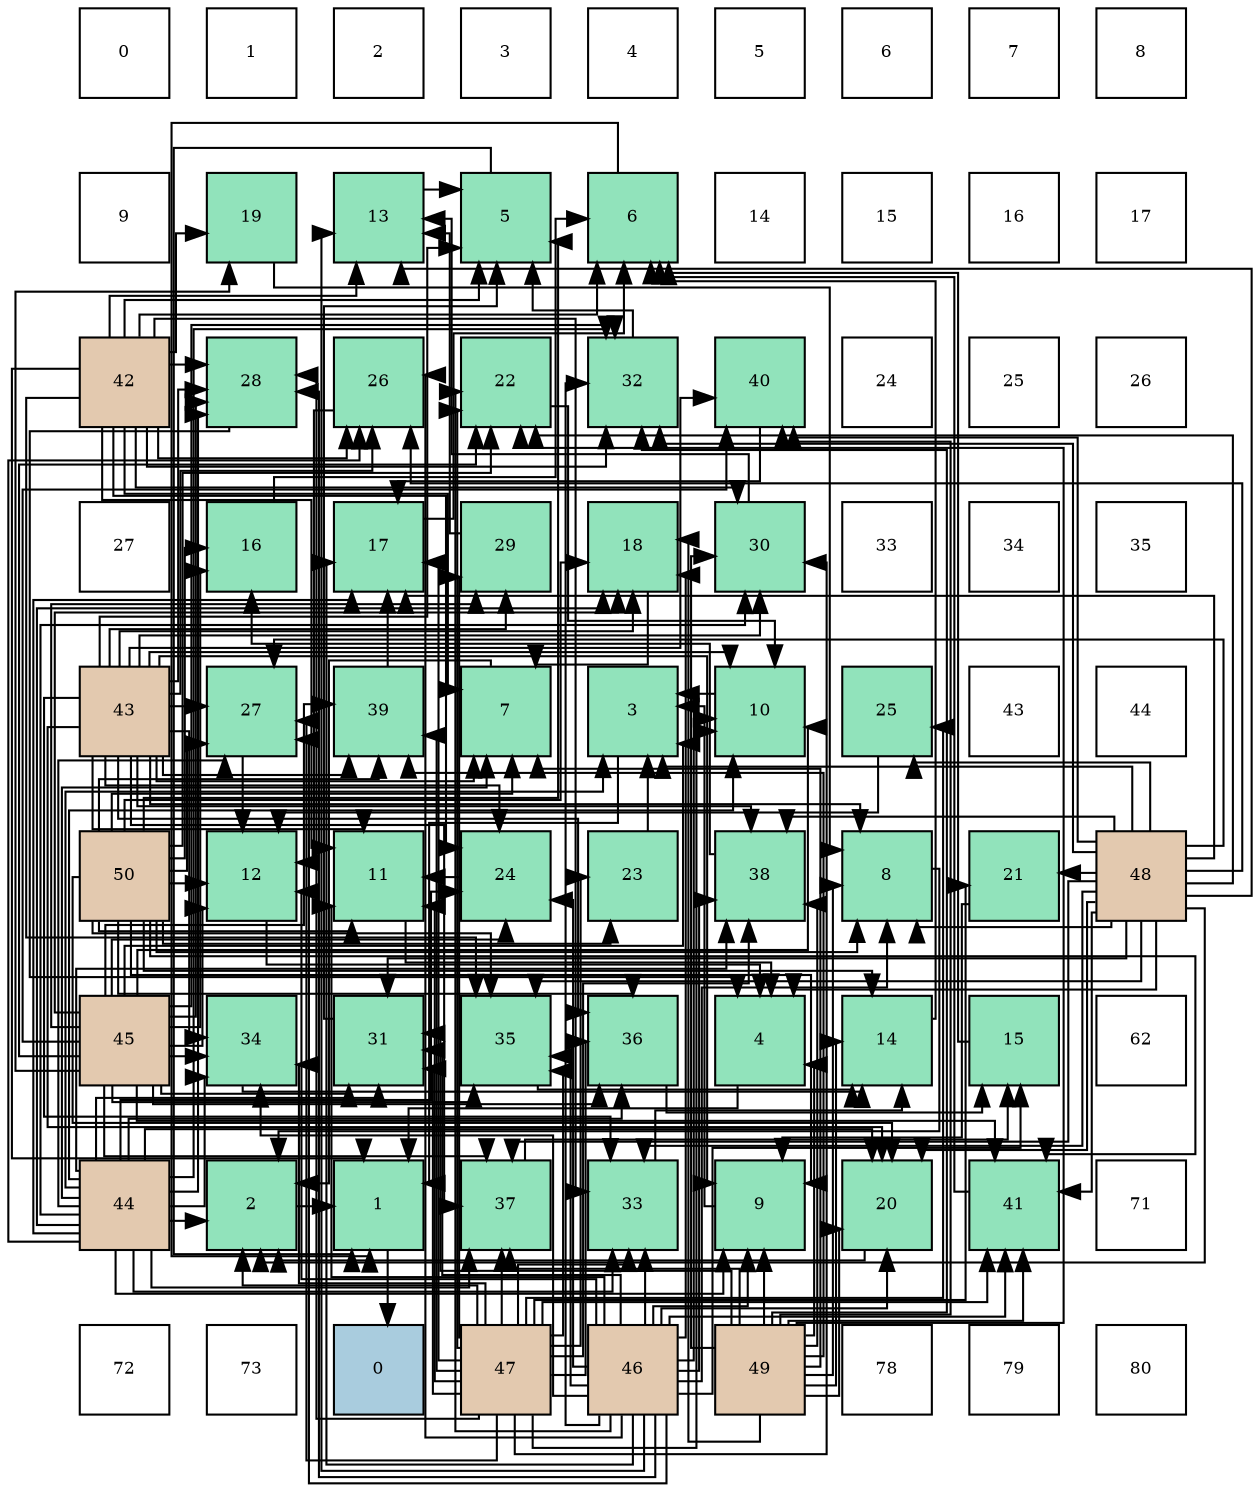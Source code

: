 digraph layout{
 rankdir=TB;
 splines=ortho;
 node [style=filled shape=square fixedsize=true width=0.6];
0[label="0", fontsize=8, fillcolor="#ffffff"];
1[label="1", fontsize=8, fillcolor="#ffffff"];
2[label="2", fontsize=8, fillcolor="#ffffff"];
3[label="3", fontsize=8, fillcolor="#ffffff"];
4[label="4", fontsize=8, fillcolor="#ffffff"];
5[label="5", fontsize=8, fillcolor="#ffffff"];
6[label="6", fontsize=8, fillcolor="#ffffff"];
7[label="7", fontsize=8, fillcolor="#ffffff"];
8[label="8", fontsize=8, fillcolor="#ffffff"];
9[label="9", fontsize=8, fillcolor="#ffffff"];
10[label="19", fontsize=8, fillcolor="#91e3bb"];
11[label="13", fontsize=8, fillcolor="#91e3bb"];
12[label="5", fontsize=8, fillcolor="#91e3bb"];
13[label="6", fontsize=8, fillcolor="#91e3bb"];
14[label="14", fontsize=8, fillcolor="#ffffff"];
15[label="15", fontsize=8, fillcolor="#ffffff"];
16[label="16", fontsize=8, fillcolor="#ffffff"];
17[label="17", fontsize=8, fillcolor="#ffffff"];
18[label="42", fontsize=8, fillcolor="#e3c9af"];
19[label="28", fontsize=8, fillcolor="#91e3bb"];
20[label="26", fontsize=8, fillcolor="#91e3bb"];
21[label="22", fontsize=8, fillcolor="#91e3bb"];
22[label="32", fontsize=8, fillcolor="#91e3bb"];
23[label="40", fontsize=8, fillcolor="#91e3bb"];
24[label="24", fontsize=8, fillcolor="#ffffff"];
25[label="25", fontsize=8, fillcolor="#ffffff"];
26[label="26", fontsize=8, fillcolor="#ffffff"];
27[label="27", fontsize=8, fillcolor="#ffffff"];
28[label="16", fontsize=8, fillcolor="#91e3bb"];
29[label="17", fontsize=8, fillcolor="#91e3bb"];
30[label="29", fontsize=8, fillcolor="#91e3bb"];
31[label="18", fontsize=8, fillcolor="#91e3bb"];
32[label="30", fontsize=8, fillcolor="#91e3bb"];
33[label="33", fontsize=8, fillcolor="#ffffff"];
34[label="34", fontsize=8, fillcolor="#ffffff"];
35[label="35", fontsize=8, fillcolor="#ffffff"];
36[label="43", fontsize=8, fillcolor="#e3c9af"];
37[label="27", fontsize=8, fillcolor="#91e3bb"];
38[label="39", fontsize=8, fillcolor="#91e3bb"];
39[label="7", fontsize=8, fillcolor="#91e3bb"];
40[label="3", fontsize=8, fillcolor="#91e3bb"];
41[label="10", fontsize=8, fillcolor="#91e3bb"];
42[label="25", fontsize=8, fillcolor="#91e3bb"];
43[label="43", fontsize=8, fillcolor="#ffffff"];
44[label="44", fontsize=8, fillcolor="#ffffff"];
45[label="50", fontsize=8, fillcolor="#e3c9af"];
46[label="12", fontsize=8, fillcolor="#91e3bb"];
47[label="11", fontsize=8, fillcolor="#91e3bb"];
48[label="24", fontsize=8, fillcolor="#91e3bb"];
49[label="23", fontsize=8, fillcolor="#91e3bb"];
50[label="38", fontsize=8, fillcolor="#91e3bb"];
51[label="8", fontsize=8, fillcolor="#91e3bb"];
52[label="21", fontsize=8, fillcolor="#91e3bb"];
53[label="48", fontsize=8, fillcolor="#e3c9af"];
54[label="45", fontsize=8, fillcolor="#e3c9af"];
55[label="34", fontsize=8, fillcolor="#91e3bb"];
56[label="31", fontsize=8, fillcolor="#91e3bb"];
57[label="35", fontsize=8, fillcolor="#91e3bb"];
58[label="36", fontsize=8, fillcolor="#91e3bb"];
59[label="4", fontsize=8, fillcolor="#91e3bb"];
60[label="14", fontsize=8, fillcolor="#91e3bb"];
61[label="15", fontsize=8, fillcolor="#91e3bb"];
62[label="62", fontsize=8, fillcolor="#ffffff"];
63[label="44", fontsize=8, fillcolor="#e3c9af"];
64[label="2", fontsize=8, fillcolor="#91e3bb"];
65[label="1", fontsize=8, fillcolor="#91e3bb"];
66[label="37", fontsize=8, fillcolor="#91e3bb"];
67[label="33", fontsize=8, fillcolor="#91e3bb"];
68[label="9", fontsize=8, fillcolor="#91e3bb"];
69[label="20", fontsize=8, fillcolor="#91e3bb"];
70[label="41", fontsize=8, fillcolor="#91e3bb"];
71[label="71", fontsize=8, fillcolor="#ffffff"];
72[label="72", fontsize=8, fillcolor="#ffffff"];
73[label="73", fontsize=8, fillcolor="#ffffff"];
74[label="0", fontsize=8, fillcolor="#a9ccde"];
75[label="47", fontsize=8, fillcolor="#e3c9af"];
76[label="46", fontsize=8, fillcolor="#e3c9af"];
77[label="49", fontsize=8, fillcolor="#e3c9af"];
78[label="78", fontsize=8, fillcolor="#ffffff"];
79[label="79", fontsize=8, fillcolor="#ffffff"];
80[label="80", fontsize=8, fillcolor="#ffffff"];
edge [constraint=false, style=vis];65 -> 74;
64 -> 65;
40 -> 65;
59 -> 65;
12 -> 65;
13 -> 65;
39 -> 64;
51 -> 64;
68 -> 40;
41 -> 40;
47 -> 59;
46 -> 59;
11 -> 12;
60 -> 13;
61 -> 13;
28 -> 13;
29 -> 13;
31 -> 39;
10 -> 51;
69 -> 64;
52 -> 68;
21 -> 41;
49 -> 40;
48 -> 47;
42 -> 46;
20 -> 46;
37 -> 46;
19 -> 59;
30 -> 11;
32 -> 11;
56 -> 12;
22 -> 12;
67 -> 60;
55 -> 60;
57 -> 60;
58 -> 61;
66 -> 61;
50 -> 28;
38 -> 29;
23 -> 29;
70 -> 13;
18 -> 65;
18 -> 12;
18 -> 13;
18 -> 39;
18 -> 47;
18 -> 11;
18 -> 10;
18 -> 48;
18 -> 20;
18 -> 19;
18 -> 32;
18 -> 22;
18 -> 67;
18 -> 57;
36 -> 12;
36 -> 39;
36 -> 51;
36 -> 68;
36 -> 41;
36 -> 47;
36 -> 31;
36 -> 69;
36 -> 48;
36 -> 20;
36 -> 37;
36 -> 19;
36 -> 30;
36 -> 32;
36 -> 67;
36 -> 55;
36 -> 58;
36 -> 66;
36 -> 50;
36 -> 38;
36 -> 23;
63 -> 64;
63 -> 40;
63 -> 39;
63 -> 68;
63 -> 41;
63 -> 29;
63 -> 31;
63 -> 69;
63 -> 48;
63 -> 20;
63 -> 37;
63 -> 19;
63 -> 32;
63 -> 56;
63 -> 22;
63 -> 67;
63 -> 55;
63 -> 58;
63 -> 66;
63 -> 50;
54 -> 40;
54 -> 41;
54 -> 46;
54 -> 28;
54 -> 31;
54 -> 10;
54 -> 21;
54 -> 48;
54 -> 19;
54 -> 30;
54 -> 56;
54 -> 22;
54 -> 55;
54 -> 57;
54 -> 58;
54 -> 66;
54 -> 38;
54 -> 23;
54 -> 70;
76 -> 51;
76 -> 68;
76 -> 41;
76 -> 47;
76 -> 46;
76 -> 11;
76 -> 61;
76 -> 29;
76 -> 31;
76 -> 69;
76 -> 21;
76 -> 48;
76 -> 20;
76 -> 37;
76 -> 19;
76 -> 56;
76 -> 22;
76 -> 67;
76 -> 55;
76 -> 57;
76 -> 50;
76 -> 70;
75 -> 64;
75 -> 41;
75 -> 47;
75 -> 29;
75 -> 52;
75 -> 21;
75 -> 49;
75 -> 42;
75 -> 37;
75 -> 19;
75 -> 30;
75 -> 32;
75 -> 56;
75 -> 67;
75 -> 55;
75 -> 57;
75 -> 58;
75 -> 66;
75 -> 50;
75 -> 38;
75 -> 70;
53 -> 64;
53 -> 40;
53 -> 59;
53 -> 51;
53 -> 11;
53 -> 29;
53 -> 69;
53 -> 52;
53 -> 21;
53 -> 42;
53 -> 20;
53 -> 37;
53 -> 56;
53 -> 22;
53 -> 67;
53 -> 57;
53 -> 66;
53 -> 50;
53 -> 23;
53 -> 70;
77 -> 59;
77 -> 39;
77 -> 51;
77 -> 68;
77 -> 60;
77 -> 31;
77 -> 69;
77 -> 21;
77 -> 32;
77 -> 56;
77 -> 22;
77 -> 66;
77 -> 50;
77 -> 38;
77 -> 23;
77 -> 70;
45 -> 12;
45 -> 39;
45 -> 51;
45 -> 68;
45 -> 47;
45 -> 46;
45 -> 60;
45 -> 28;
45 -> 31;
45 -> 69;
45 -> 21;
45 -> 49;
45 -> 37;
45 -> 57;
45 -> 58;
45 -> 38;
45 -> 70;
edge [constraint=true, style=invis];
0 -> 9 -> 18 -> 27 -> 36 -> 45 -> 54 -> 63 -> 72;
1 -> 10 -> 19 -> 28 -> 37 -> 46 -> 55 -> 64 -> 73;
2 -> 11 -> 20 -> 29 -> 38 -> 47 -> 56 -> 65 -> 74;
3 -> 12 -> 21 -> 30 -> 39 -> 48 -> 57 -> 66 -> 75;
4 -> 13 -> 22 -> 31 -> 40 -> 49 -> 58 -> 67 -> 76;
5 -> 14 -> 23 -> 32 -> 41 -> 50 -> 59 -> 68 -> 77;
6 -> 15 -> 24 -> 33 -> 42 -> 51 -> 60 -> 69 -> 78;
7 -> 16 -> 25 -> 34 -> 43 -> 52 -> 61 -> 70 -> 79;
8 -> 17 -> 26 -> 35 -> 44 -> 53 -> 62 -> 71 -> 80;
rank = same {0 -> 1 -> 2 -> 3 -> 4 -> 5 -> 6 -> 7 -> 8};
rank = same {9 -> 10 -> 11 -> 12 -> 13 -> 14 -> 15 -> 16 -> 17};
rank = same {18 -> 19 -> 20 -> 21 -> 22 -> 23 -> 24 -> 25 -> 26};
rank = same {27 -> 28 -> 29 -> 30 -> 31 -> 32 -> 33 -> 34 -> 35};
rank = same {36 -> 37 -> 38 -> 39 -> 40 -> 41 -> 42 -> 43 -> 44};
rank = same {45 -> 46 -> 47 -> 48 -> 49 -> 50 -> 51 -> 52 -> 53};
rank = same {54 -> 55 -> 56 -> 57 -> 58 -> 59 -> 60 -> 61 -> 62};
rank = same {63 -> 64 -> 65 -> 66 -> 67 -> 68 -> 69 -> 70 -> 71};
rank = same {72 -> 73 -> 74 -> 75 -> 76 -> 77 -> 78 -> 79 -> 80};
}